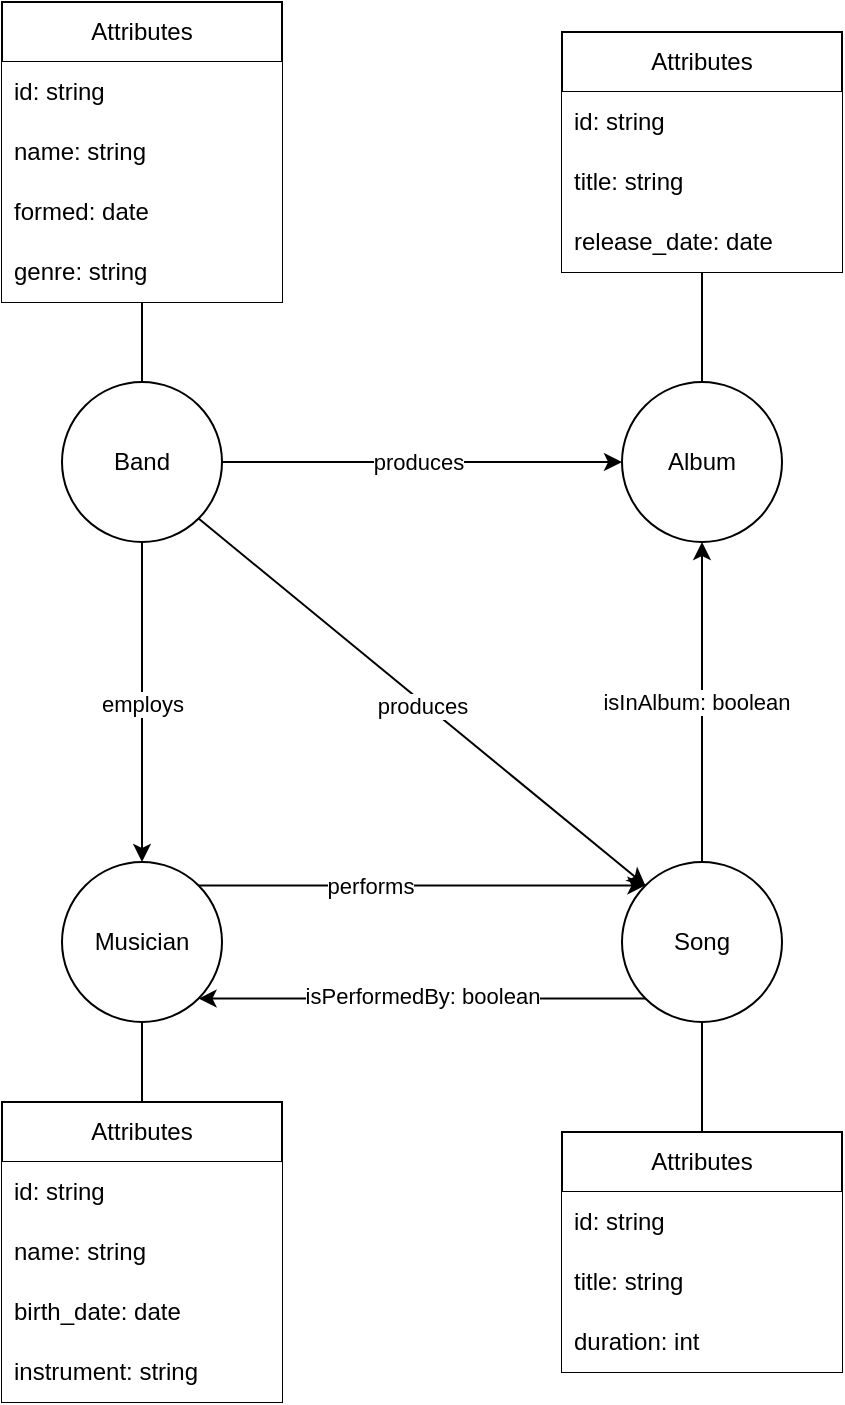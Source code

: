 <mxfile version="27.0.9">
  <diagram name="Page-1" id="RcnuKZUA4bC_djo5zqCm">
    <mxGraphModel dx="729" dy="1105" grid="1" gridSize="10" guides="1" tooltips="1" connect="1" arrows="1" fold="1" page="1" pageScale="1" pageWidth="827" pageHeight="1169" math="0" shadow="0">
      <root>
        <mxCell id="0" />
        <mxCell id="1" parent="0" />
        <mxCell id="Z6vNqsi5Hm6PeIWosUeX-36" value="" style="endArrow=none;html=1;rounded=0;entryX=0.5;entryY=0;entryDx=0;entryDy=0;exitX=0.5;exitY=0;exitDx=0;exitDy=0;" edge="1" parent="1" source="Z6vNqsi5Hm6PeIWosUeX-31" target="Z6vNqsi5Hm6PeIWosUeX-1">
          <mxGeometry width="50" height="50" relative="1" as="geometry">
            <mxPoint x="470" y="280" as="sourcePoint" />
            <mxPoint x="520" y="230" as="targetPoint" />
          </mxGeometry>
        </mxCell>
        <mxCell id="Z6vNqsi5Hm6PeIWosUeX-21" style="edgeStyle=orthogonalEdgeStyle;rounded=0;orthogonalLoop=1;jettySize=auto;html=1;exitX=1;exitY=0.5;exitDx=0;exitDy=0;entryX=0;entryY=0.5;entryDx=0;entryDy=0;" edge="1" parent="1" source="Z6vNqsi5Hm6PeIWosUeX-1" target="Z6vNqsi5Hm6PeIWosUeX-3">
          <mxGeometry relative="1" as="geometry" />
        </mxCell>
        <mxCell id="Z6vNqsi5Hm6PeIWosUeX-22" value="produces" style="edgeLabel;html=1;align=center;verticalAlign=middle;resizable=0;points=[];" vertex="1" connectable="0" parent="Z6vNqsi5Hm6PeIWosUeX-21">
          <mxGeometry x="-0.067" y="-3" relative="1" as="geometry">
            <mxPoint x="4" y="-3" as="offset" />
          </mxGeometry>
        </mxCell>
        <mxCell id="Z6vNqsi5Hm6PeIWosUeX-26" style="edgeStyle=orthogonalEdgeStyle;rounded=0;orthogonalLoop=1;jettySize=auto;html=1;exitX=0.5;exitY=1;exitDx=0;exitDy=0;entryX=0.5;entryY=0;entryDx=0;entryDy=0;" edge="1" parent="1" source="Z6vNqsi5Hm6PeIWosUeX-1" target="Z6vNqsi5Hm6PeIWosUeX-4">
          <mxGeometry relative="1" as="geometry" />
        </mxCell>
        <mxCell id="Z6vNqsi5Hm6PeIWosUeX-27" value="employs" style="edgeLabel;html=1;align=center;verticalAlign=middle;resizable=0;points=[];" vertex="1" connectable="0" parent="Z6vNqsi5Hm6PeIWosUeX-26">
          <mxGeometry x="0.013" relative="1" as="geometry">
            <mxPoint as="offset" />
          </mxGeometry>
        </mxCell>
        <mxCell id="Z6vNqsi5Hm6PeIWosUeX-1" value="Band" style="ellipse;whiteSpace=wrap;html=1;aspect=fixed;" vertex="1" parent="1">
          <mxGeometry x="240" y="320" width="80" height="80" as="geometry" />
        </mxCell>
        <mxCell id="Z6vNqsi5Hm6PeIWosUeX-11" style="edgeStyle=orthogonalEdgeStyle;rounded=0;orthogonalLoop=1;jettySize=auto;html=1;exitX=0;exitY=1;exitDx=0;exitDy=0;entryX=1;entryY=1;entryDx=0;entryDy=0;" edge="1" parent="1" source="Z6vNqsi5Hm6PeIWosUeX-2" target="Z6vNqsi5Hm6PeIWosUeX-4">
          <mxGeometry relative="1" as="geometry" />
        </mxCell>
        <mxCell id="Z6vNqsi5Hm6PeIWosUeX-29" value="isPerformedBy: boolean" style="edgeLabel;html=1;align=center;verticalAlign=middle;resizable=0;points=[];" vertex="1" connectable="0" parent="Z6vNqsi5Hm6PeIWosUeX-11">
          <mxGeometry x="0.197" y="-2" relative="1" as="geometry">
            <mxPoint x="22" as="offset" />
          </mxGeometry>
        </mxCell>
        <mxCell id="Z6vNqsi5Hm6PeIWosUeX-19" style="edgeStyle=orthogonalEdgeStyle;rounded=0;orthogonalLoop=1;jettySize=auto;html=1;exitX=0.5;exitY=0;exitDx=0;exitDy=0;entryX=0.5;entryY=1;entryDx=0;entryDy=0;" edge="1" parent="1" source="Z6vNqsi5Hm6PeIWosUeX-2" target="Z6vNqsi5Hm6PeIWosUeX-3">
          <mxGeometry relative="1" as="geometry" />
        </mxCell>
        <mxCell id="Z6vNqsi5Hm6PeIWosUeX-20" value="isInAlbum: boolean" style="edgeLabel;html=1;align=center;verticalAlign=middle;resizable=0;points=[];" vertex="1" connectable="0" parent="Z6vNqsi5Hm6PeIWosUeX-19">
          <mxGeometry y="3" relative="1" as="geometry">
            <mxPoint as="offset" />
          </mxGeometry>
        </mxCell>
        <mxCell id="Z6vNqsi5Hm6PeIWosUeX-2" value="Song" style="ellipse;whiteSpace=wrap;html=1;aspect=fixed;" vertex="1" parent="1">
          <mxGeometry x="520" y="560" width="80" height="80" as="geometry" />
        </mxCell>
        <mxCell id="Z6vNqsi5Hm6PeIWosUeX-3" value="Album" style="ellipse;whiteSpace=wrap;html=1;aspect=fixed;" vertex="1" parent="1">
          <mxGeometry x="520" y="320" width="80" height="80" as="geometry" />
        </mxCell>
        <mxCell id="Z6vNqsi5Hm6PeIWosUeX-10" style="edgeStyle=orthogonalEdgeStyle;rounded=0;orthogonalLoop=1;jettySize=auto;html=1;exitX=1;exitY=0;exitDx=0;exitDy=0;entryX=0;entryY=0;entryDx=0;entryDy=0;" edge="1" parent="1" source="Z6vNqsi5Hm6PeIWosUeX-4" target="Z6vNqsi5Hm6PeIWosUeX-2">
          <mxGeometry relative="1" as="geometry" />
        </mxCell>
        <mxCell id="Z6vNqsi5Hm6PeIWosUeX-28" value="performs" style="edgeLabel;html=1;align=center;verticalAlign=middle;resizable=0;points=[];" vertex="1" connectable="0" parent="Z6vNqsi5Hm6PeIWosUeX-10">
          <mxGeometry x="-0.233" relative="1" as="geometry">
            <mxPoint as="offset" />
          </mxGeometry>
        </mxCell>
        <mxCell id="Z6vNqsi5Hm6PeIWosUeX-4" value="Musician" style="ellipse;whiteSpace=wrap;html=1;aspect=fixed;" vertex="1" parent="1">
          <mxGeometry x="240" y="560" width="80" height="80" as="geometry" />
        </mxCell>
        <mxCell id="Z6vNqsi5Hm6PeIWosUeX-24" value="" style="endArrow=classic;html=1;rounded=0;exitX=1;exitY=1;exitDx=0;exitDy=0;entryX=0;entryY=0;entryDx=0;entryDy=0;" edge="1" parent="1" source="Z6vNqsi5Hm6PeIWosUeX-1" target="Z6vNqsi5Hm6PeIWosUeX-2">
          <mxGeometry width="50" height="50" relative="1" as="geometry">
            <mxPoint x="100" y="460" as="sourcePoint" />
            <mxPoint x="150" y="410" as="targetPoint" />
          </mxGeometry>
        </mxCell>
        <mxCell id="Z6vNqsi5Hm6PeIWosUeX-25" value="produces" style="edgeLabel;html=1;align=center;verticalAlign=middle;resizable=0;points=[];" vertex="1" connectable="0" parent="Z6vNqsi5Hm6PeIWosUeX-24">
          <mxGeometry x="0.007" y="-1" relative="1" as="geometry">
            <mxPoint as="offset" />
          </mxGeometry>
        </mxCell>
        <mxCell id="Z6vNqsi5Hm6PeIWosUeX-31" value="Attributes" style="swimlane;fontStyle=0;childLayout=stackLayout;horizontal=1;startSize=30;horizontalStack=0;resizeParent=1;resizeParentMax=0;resizeLast=0;collapsible=1;marginBottom=0;whiteSpace=wrap;html=1;fillStyle=solid;gradientColor=none;" vertex="1" parent="1">
          <mxGeometry x="210" y="130" width="140" height="150" as="geometry">
            <mxRectangle x="210" y="130" width="100" height="30" as="alternateBounds" />
          </mxGeometry>
        </mxCell>
        <mxCell id="Z6vNqsi5Hm6PeIWosUeX-32" value="id: string" style="text;strokeColor=none;fillColor=default;align=left;verticalAlign=middle;spacingLeft=4;spacingRight=4;overflow=hidden;points=[[0,0.5],[1,0.5]];portConstraint=eastwest;rotatable=0;whiteSpace=wrap;html=1;" vertex="1" parent="Z6vNqsi5Hm6PeIWosUeX-31">
          <mxGeometry y="30" width="140" height="30" as="geometry" />
        </mxCell>
        <mxCell id="Z6vNqsi5Hm6PeIWosUeX-33" value="name: string" style="text;strokeColor=none;fillColor=default;align=left;verticalAlign=middle;spacingLeft=4;spacingRight=4;overflow=hidden;points=[[0,0.5],[1,0.5]];portConstraint=eastwest;rotatable=0;whiteSpace=wrap;html=1;" vertex="1" parent="Z6vNqsi5Hm6PeIWosUeX-31">
          <mxGeometry y="60" width="140" height="30" as="geometry" />
        </mxCell>
        <mxCell id="Z6vNqsi5Hm6PeIWosUeX-34" value="formed: date" style="text;strokeColor=none;fillColor=default;align=left;verticalAlign=middle;spacingLeft=4;spacingRight=4;overflow=hidden;points=[[0,0.5],[1,0.5]];portConstraint=eastwest;rotatable=0;whiteSpace=wrap;html=1;" vertex="1" parent="Z6vNqsi5Hm6PeIWosUeX-31">
          <mxGeometry y="90" width="140" height="30" as="geometry" />
        </mxCell>
        <mxCell id="Z6vNqsi5Hm6PeIWosUeX-37" value="genre: string" style="text;strokeColor=none;fillColor=default;align=left;verticalAlign=middle;spacingLeft=4;spacingRight=4;overflow=hidden;points=[[0,0.5],[1,0.5]];portConstraint=eastwest;rotatable=0;whiteSpace=wrap;html=1;" vertex="1" parent="Z6vNqsi5Hm6PeIWosUeX-31">
          <mxGeometry y="120" width="140" height="30" as="geometry" />
        </mxCell>
        <mxCell id="Z6vNqsi5Hm6PeIWosUeX-48" value="Attributes" style="swimlane;fontStyle=0;childLayout=stackLayout;horizontal=1;startSize=30;horizontalStack=0;resizeParent=1;resizeParentMax=0;resizeLast=0;collapsible=1;marginBottom=0;whiteSpace=wrap;html=1;fillStyle=solid;gradientColor=none;" vertex="1" parent="1">
          <mxGeometry x="210" y="680" width="140" height="150" as="geometry">
            <mxRectangle x="210" y="130" width="100" height="30" as="alternateBounds" />
          </mxGeometry>
        </mxCell>
        <mxCell id="Z6vNqsi5Hm6PeIWosUeX-49" value="id: string" style="text;strokeColor=none;fillColor=default;align=left;verticalAlign=middle;spacingLeft=4;spacingRight=4;overflow=hidden;points=[[0,0.5],[1,0.5]];portConstraint=eastwest;rotatable=0;whiteSpace=wrap;html=1;" vertex="1" parent="Z6vNqsi5Hm6PeIWosUeX-48">
          <mxGeometry y="30" width="140" height="30" as="geometry" />
        </mxCell>
        <mxCell id="Z6vNqsi5Hm6PeIWosUeX-50" value="name: string" style="text;strokeColor=none;fillColor=default;align=left;verticalAlign=middle;spacingLeft=4;spacingRight=4;overflow=hidden;points=[[0,0.5],[1,0.5]];portConstraint=eastwest;rotatable=0;whiteSpace=wrap;html=1;" vertex="1" parent="Z6vNqsi5Hm6PeIWosUeX-48">
          <mxGeometry y="60" width="140" height="30" as="geometry" />
        </mxCell>
        <mxCell id="Z6vNqsi5Hm6PeIWosUeX-51" value="birth_date: date" style="text;strokeColor=none;fillColor=default;align=left;verticalAlign=middle;spacingLeft=4;spacingRight=4;overflow=hidden;points=[[0,0.5],[1,0.5]];portConstraint=eastwest;rotatable=0;whiteSpace=wrap;html=1;" vertex="1" parent="Z6vNqsi5Hm6PeIWosUeX-48">
          <mxGeometry y="90" width="140" height="30" as="geometry" />
        </mxCell>
        <mxCell id="Z6vNqsi5Hm6PeIWosUeX-52" value="instrument: string" style="text;strokeColor=none;fillColor=default;align=left;verticalAlign=middle;spacingLeft=4;spacingRight=4;overflow=hidden;points=[[0,0.5],[1,0.5]];portConstraint=eastwest;rotatable=0;whiteSpace=wrap;html=1;" vertex="1" parent="Z6vNqsi5Hm6PeIWosUeX-48">
          <mxGeometry y="120" width="140" height="30" as="geometry" />
        </mxCell>
        <mxCell id="Z6vNqsi5Hm6PeIWosUeX-54" value="Attributes" style="swimlane;fontStyle=0;childLayout=stackLayout;horizontal=1;startSize=30;horizontalStack=0;resizeParent=1;resizeParentMax=0;resizeLast=0;collapsible=1;marginBottom=0;whiteSpace=wrap;html=1;fillStyle=solid;gradientColor=none;" vertex="1" parent="1">
          <mxGeometry x="490" y="695" width="140" height="120" as="geometry">
            <mxRectangle x="210" y="130" width="100" height="30" as="alternateBounds" />
          </mxGeometry>
        </mxCell>
        <mxCell id="Z6vNqsi5Hm6PeIWosUeX-55" value="id: string" style="text;strokeColor=none;fillColor=default;align=left;verticalAlign=middle;spacingLeft=4;spacingRight=4;overflow=hidden;points=[[0,0.5],[1,0.5]];portConstraint=eastwest;rotatable=0;whiteSpace=wrap;html=1;" vertex="1" parent="Z6vNqsi5Hm6PeIWosUeX-54">
          <mxGeometry y="30" width="140" height="30" as="geometry" />
        </mxCell>
        <mxCell id="Z6vNqsi5Hm6PeIWosUeX-56" value="title: string" style="text;strokeColor=none;fillColor=default;align=left;verticalAlign=middle;spacingLeft=4;spacingRight=4;overflow=hidden;points=[[0,0.5],[1,0.5]];portConstraint=eastwest;rotatable=0;whiteSpace=wrap;html=1;" vertex="1" parent="Z6vNqsi5Hm6PeIWosUeX-54">
          <mxGeometry y="60" width="140" height="30" as="geometry" />
        </mxCell>
        <mxCell id="Z6vNqsi5Hm6PeIWosUeX-57" value="duration: int" style="text;strokeColor=none;fillColor=default;align=left;verticalAlign=middle;spacingLeft=4;spacingRight=4;overflow=hidden;points=[[0,0.5],[1,0.5]];portConstraint=eastwest;rotatable=0;whiteSpace=wrap;html=1;" vertex="1" parent="Z6vNqsi5Hm6PeIWosUeX-54">
          <mxGeometry y="90" width="140" height="30" as="geometry" />
        </mxCell>
        <mxCell id="Z6vNqsi5Hm6PeIWosUeX-59" value="" style="endArrow=none;html=1;rounded=0;entryX=0.5;entryY=1;entryDx=0;entryDy=0;exitX=0.5;exitY=0;exitDx=0;exitDy=0;" edge="1" parent="1" source="Z6vNqsi5Hm6PeIWosUeX-54" target="Z6vNqsi5Hm6PeIWosUeX-2">
          <mxGeometry width="50" height="50" relative="1" as="geometry">
            <mxPoint x="540" y="1020" as="sourcePoint" />
            <mxPoint x="590" y="970" as="targetPoint" />
          </mxGeometry>
        </mxCell>
        <mxCell id="Z6vNqsi5Hm6PeIWosUeX-60" value="" style="endArrow=none;html=1;rounded=0;entryX=0.5;entryY=1;entryDx=0;entryDy=0;exitX=0.5;exitY=0;exitDx=0;exitDy=0;" edge="1" parent="1" source="Z6vNqsi5Hm6PeIWosUeX-48" target="Z6vNqsi5Hm6PeIWosUeX-4">
          <mxGeometry width="50" height="50" relative="1" as="geometry">
            <mxPoint x="160" y="660" as="sourcePoint" />
            <mxPoint x="210" y="610" as="targetPoint" />
          </mxGeometry>
        </mxCell>
        <mxCell id="Z6vNqsi5Hm6PeIWosUeX-61" value="" style="endArrow=none;html=1;rounded=0;entryX=0.5;entryY=0;entryDx=0;entryDy=0;exitX=0.5;exitY=0;exitDx=0;exitDy=0;" edge="1" parent="1" source="Z6vNqsi5Hm6PeIWosUeX-42" target="Z6vNqsi5Hm6PeIWosUeX-3">
          <mxGeometry width="50" height="50" relative="1" as="geometry">
            <mxPoint x="730" y="370" as="sourcePoint" />
            <mxPoint x="780" y="320" as="targetPoint" />
          </mxGeometry>
        </mxCell>
        <mxCell id="Z6vNqsi5Hm6PeIWosUeX-42" value="Attributes" style="swimlane;fontStyle=0;childLayout=stackLayout;horizontal=1;startSize=30;horizontalStack=0;resizeParent=1;resizeParentMax=0;resizeLast=0;collapsible=1;marginBottom=0;whiteSpace=wrap;html=1;fillStyle=solid;gradientColor=none;" vertex="1" parent="1">
          <mxGeometry x="490" y="145" width="140" height="120" as="geometry">
            <mxRectangle x="490" y="130" width="100" height="30" as="alternateBounds" />
          </mxGeometry>
        </mxCell>
        <mxCell id="Z6vNqsi5Hm6PeIWosUeX-43" value="id: string" style="text;strokeColor=none;fillColor=default;align=left;verticalAlign=middle;spacingLeft=4;spacingRight=4;overflow=hidden;points=[[0,0.5],[1,0.5]];portConstraint=eastwest;rotatable=0;whiteSpace=wrap;html=1;" vertex="1" parent="Z6vNqsi5Hm6PeIWosUeX-42">
          <mxGeometry y="30" width="140" height="30" as="geometry" />
        </mxCell>
        <mxCell id="Z6vNqsi5Hm6PeIWosUeX-44" value="title: string" style="text;strokeColor=none;fillColor=default;align=left;verticalAlign=middle;spacingLeft=4;spacingRight=4;overflow=hidden;points=[[0,0.5],[1,0.5]];portConstraint=eastwest;rotatable=0;whiteSpace=wrap;html=1;" vertex="1" parent="Z6vNqsi5Hm6PeIWosUeX-42">
          <mxGeometry y="60" width="140" height="30" as="geometry" />
        </mxCell>
        <mxCell id="Z6vNqsi5Hm6PeIWosUeX-45" value="release_date: date" style="text;strokeColor=none;fillColor=default;align=left;verticalAlign=middle;spacingLeft=4;spacingRight=4;overflow=hidden;points=[[0,0.5],[1,0.5]];portConstraint=eastwest;rotatable=0;whiteSpace=wrap;html=1;" vertex="1" parent="Z6vNqsi5Hm6PeIWosUeX-42">
          <mxGeometry y="90" width="140" height="30" as="geometry" />
        </mxCell>
      </root>
    </mxGraphModel>
  </diagram>
</mxfile>
